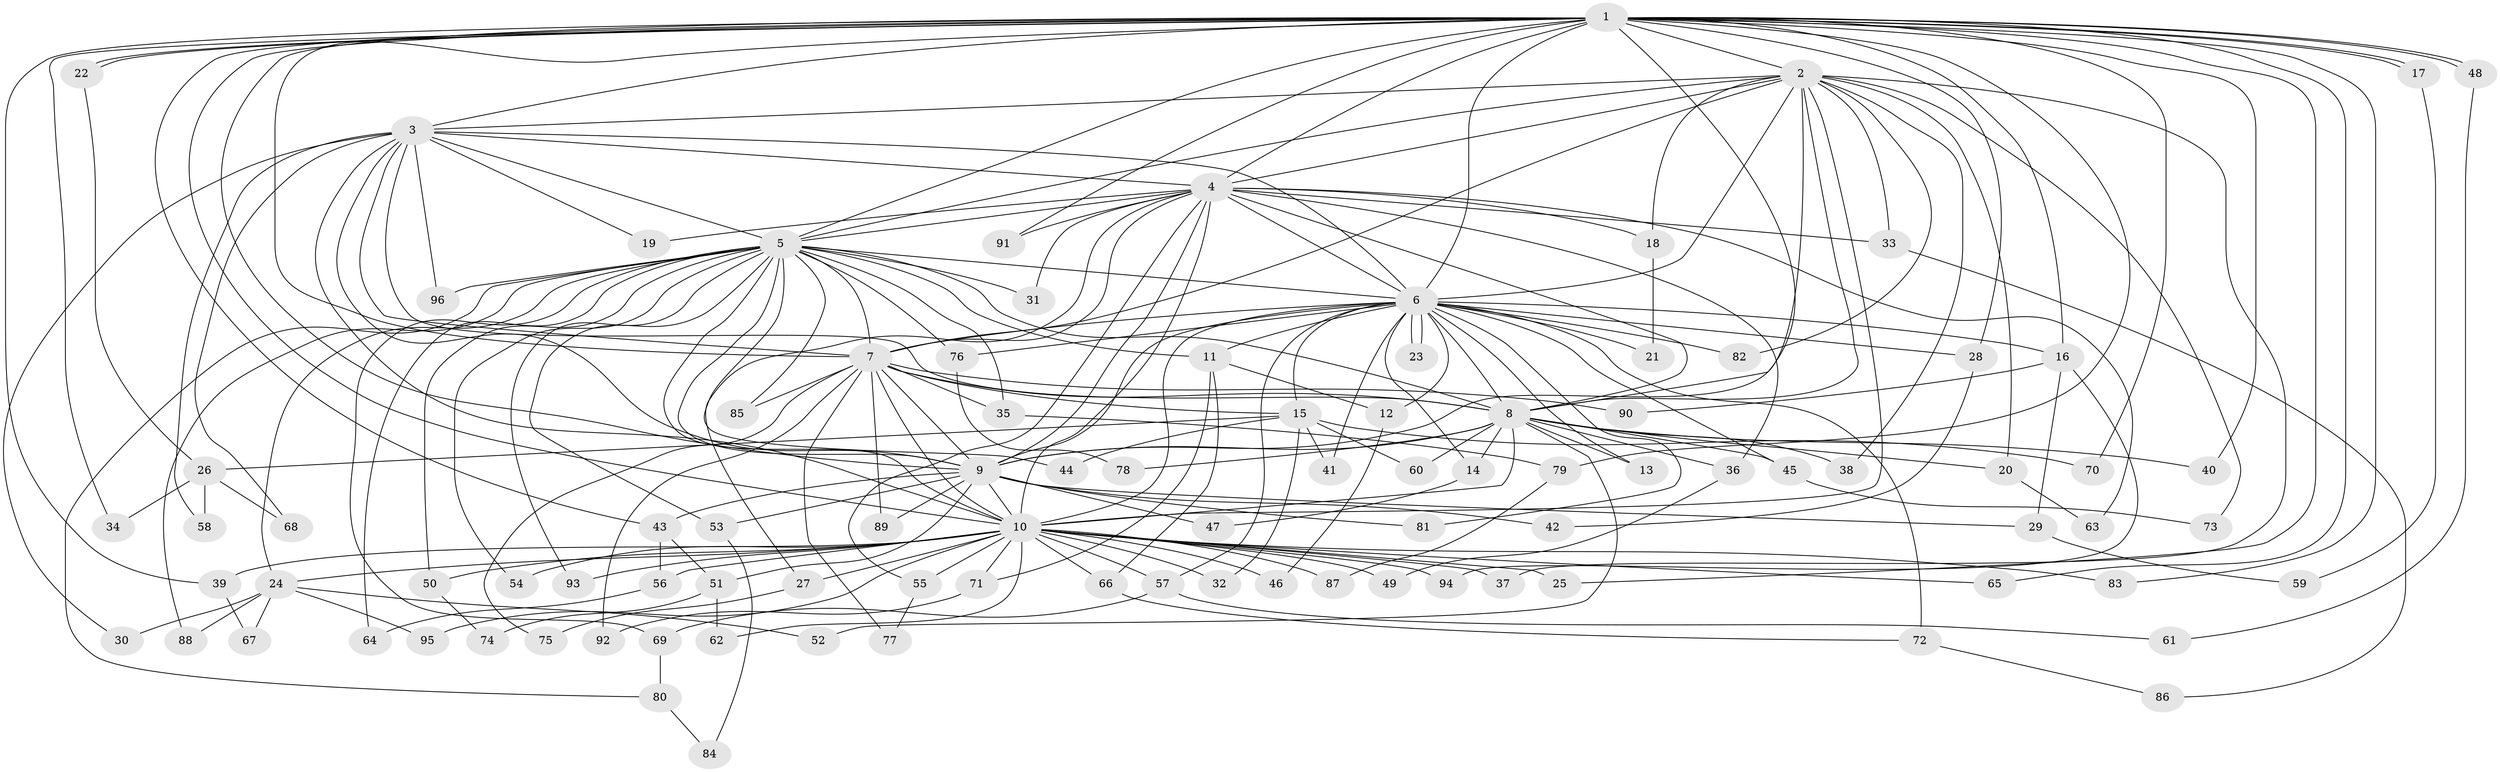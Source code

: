 // coarse degree distribution, {19: 0.02631578947368421, 9: 0.05263157894736842, 14: 0.02631578947368421, 29: 0.02631578947368421, 11: 0.02631578947368421, 12: 0.02631578947368421, 2: 0.34210526315789475, 3: 0.3157894736842105, 6: 0.02631578947368421, 4: 0.05263157894736842, 1: 0.07894736842105263}
// Generated by graph-tools (version 1.1) at 2025/17/03/04/25 18:17:38]
// undirected, 96 vertices, 217 edges
graph export_dot {
graph [start="1"]
  node [color=gray90,style=filled];
  1;
  2;
  3;
  4;
  5;
  6;
  7;
  8;
  9;
  10;
  11;
  12;
  13;
  14;
  15;
  16;
  17;
  18;
  19;
  20;
  21;
  22;
  23;
  24;
  25;
  26;
  27;
  28;
  29;
  30;
  31;
  32;
  33;
  34;
  35;
  36;
  37;
  38;
  39;
  40;
  41;
  42;
  43;
  44;
  45;
  46;
  47;
  48;
  49;
  50;
  51;
  52;
  53;
  54;
  55;
  56;
  57;
  58;
  59;
  60;
  61;
  62;
  63;
  64;
  65;
  66;
  67;
  68;
  69;
  70;
  71;
  72;
  73;
  74;
  75;
  76;
  77;
  78;
  79;
  80;
  81;
  82;
  83;
  84;
  85;
  86;
  87;
  88;
  89;
  90;
  91;
  92;
  93;
  94;
  95;
  96;
  1 -- 2;
  1 -- 3;
  1 -- 4;
  1 -- 5;
  1 -- 6;
  1 -- 7;
  1 -- 8;
  1 -- 9;
  1 -- 10;
  1 -- 16;
  1 -- 17;
  1 -- 17;
  1 -- 22;
  1 -- 22;
  1 -- 25;
  1 -- 28;
  1 -- 34;
  1 -- 39;
  1 -- 40;
  1 -- 43;
  1 -- 48;
  1 -- 48;
  1 -- 65;
  1 -- 70;
  1 -- 79;
  1 -- 83;
  1 -- 91;
  2 -- 3;
  2 -- 4;
  2 -- 5;
  2 -- 6;
  2 -- 7;
  2 -- 8;
  2 -- 9;
  2 -- 10;
  2 -- 18;
  2 -- 20;
  2 -- 33;
  2 -- 37;
  2 -- 38;
  2 -- 73;
  2 -- 82;
  3 -- 4;
  3 -- 5;
  3 -- 6;
  3 -- 7;
  3 -- 8;
  3 -- 9;
  3 -- 10;
  3 -- 19;
  3 -- 30;
  3 -- 58;
  3 -- 68;
  3 -- 96;
  4 -- 5;
  4 -- 6;
  4 -- 7;
  4 -- 8;
  4 -- 9;
  4 -- 10;
  4 -- 18;
  4 -- 19;
  4 -- 27;
  4 -- 31;
  4 -- 33;
  4 -- 36;
  4 -- 55;
  4 -- 63;
  4 -- 91;
  5 -- 6;
  5 -- 7;
  5 -- 8;
  5 -- 9;
  5 -- 10;
  5 -- 11;
  5 -- 24;
  5 -- 31;
  5 -- 35;
  5 -- 44;
  5 -- 50;
  5 -- 53;
  5 -- 54;
  5 -- 64;
  5 -- 69;
  5 -- 76;
  5 -- 80;
  5 -- 85;
  5 -- 88;
  5 -- 93;
  5 -- 96;
  6 -- 7;
  6 -- 8;
  6 -- 9;
  6 -- 10;
  6 -- 11;
  6 -- 12;
  6 -- 13;
  6 -- 14;
  6 -- 15;
  6 -- 16;
  6 -- 21;
  6 -- 23;
  6 -- 23;
  6 -- 28;
  6 -- 41;
  6 -- 45;
  6 -- 57;
  6 -- 72;
  6 -- 76;
  6 -- 81;
  6 -- 82;
  7 -- 8;
  7 -- 9;
  7 -- 10;
  7 -- 15;
  7 -- 35;
  7 -- 75;
  7 -- 77;
  7 -- 85;
  7 -- 89;
  7 -- 90;
  7 -- 92;
  8 -- 9;
  8 -- 10;
  8 -- 13;
  8 -- 14;
  8 -- 20;
  8 -- 36;
  8 -- 38;
  8 -- 40;
  8 -- 45;
  8 -- 52;
  8 -- 60;
  8 -- 78;
  9 -- 10;
  9 -- 29;
  9 -- 42;
  9 -- 43;
  9 -- 47;
  9 -- 51;
  9 -- 53;
  9 -- 81;
  9 -- 89;
  10 -- 24;
  10 -- 25;
  10 -- 27;
  10 -- 32;
  10 -- 37;
  10 -- 39;
  10 -- 46;
  10 -- 49;
  10 -- 50;
  10 -- 54;
  10 -- 55;
  10 -- 56;
  10 -- 57;
  10 -- 62;
  10 -- 65;
  10 -- 66;
  10 -- 71;
  10 -- 83;
  10 -- 87;
  10 -- 93;
  10 -- 94;
  10 -- 95;
  11 -- 12;
  11 -- 66;
  11 -- 71;
  12 -- 46;
  14 -- 47;
  15 -- 26;
  15 -- 32;
  15 -- 41;
  15 -- 44;
  15 -- 60;
  15 -- 70;
  16 -- 29;
  16 -- 90;
  16 -- 94;
  17 -- 59;
  18 -- 21;
  20 -- 63;
  22 -- 26;
  24 -- 30;
  24 -- 52;
  24 -- 67;
  24 -- 88;
  24 -- 95;
  26 -- 34;
  26 -- 58;
  26 -- 68;
  27 -- 75;
  28 -- 42;
  29 -- 59;
  33 -- 86;
  35 -- 79;
  36 -- 49;
  39 -- 67;
  43 -- 51;
  43 -- 56;
  45 -- 73;
  48 -- 61;
  50 -- 74;
  51 -- 62;
  51 -- 74;
  53 -- 84;
  55 -- 77;
  56 -- 64;
  57 -- 61;
  57 -- 69;
  66 -- 72;
  69 -- 80;
  71 -- 92;
  72 -- 86;
  76 -- 78;
  79 -- 87;
  80 -- 84;
}
